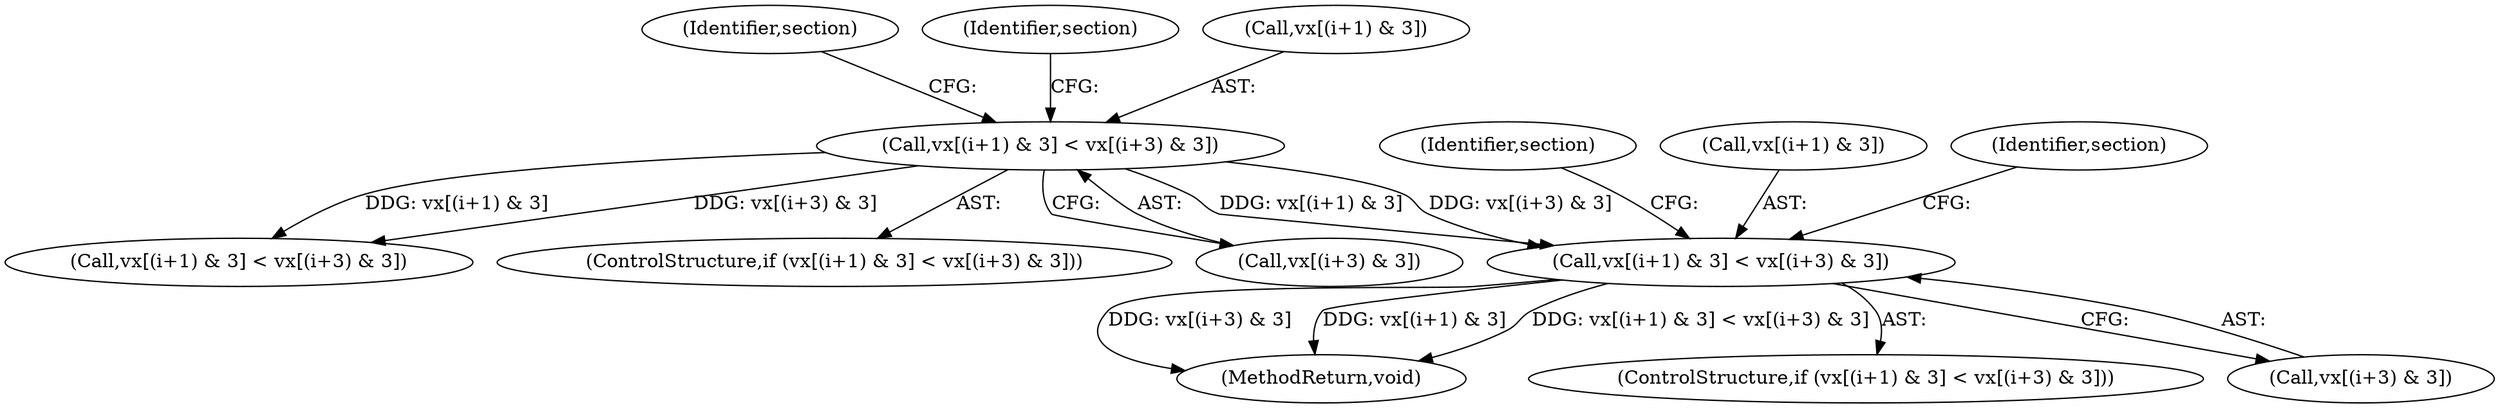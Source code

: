 digraph "0_poppler_a9b8ab4657dec65b8b86c225d12c533ad7e984e2@array" {
"1001022" [label="(Call,vx[(i+1) & 3] < vx[(i+3) & 3])"];
"1000888" [label="(Call,vx[(i+1) & 3] < vx[(i+3) & 3])"];
"1000943" [label="(Identifier,section)"];
"1001083" [label="(Identifier,section)"];
"1001774" [label="(MethodReturn,void)"];
"1000907" [label="(Identifier,section)"];
"1001153" [label="(Call,vx[(i+1) & 3] < vx[(i+3) & 3])"];
"1001021" [label="(ControlStructure,if (vx[(i+1) & 3] < vx[(i+3) & 3]))"];
"1001022" [label="(Call,vx[(i+1) & 3] < vx[(i+3) & 3])"];
"1000888" [label="(Call,vx[(i+1) & 3] < vx[(i+3) & 3])"];
"1000887" [label="(ControlStructure,if (vx[(i+1) & 3] < vx[(i+3) & 3]))"];
"1001023" [label="(Call,vx[(i+1) & 3])"];
"1001030" [label="(Call,vx[(i+3) & 3])"];
"1001041" [label="(Identifier,section)"];
"1000896" [label="(Call,vx[(i+3) & 3])"];
"1000889" [label="(Call,vx[(i+1) & 3])"];
"1001022" -> "1001021"  [label="AST: "];
"1001022" -> "1001030"  [label="CFG: "];
"1001023" -> "1001022"  [label="AST: "];
"1001030" -> "1001022"  [label="AST: "];
"1001041" -> "1001022"  [label="CFG: "];
"1001083" -> "1001022"  [label="CFG: "];
"1001022" -> "1001774"  [label="DDG: vx[(i+3) & 3]"];
"1001022" -> "1001774"  [label="DDG: vx[(i+1) & 3]"];
"1001022" -> "1001774"  [label="DDG: vx[(i+1) & 3] < vx[(i+3) & 3]"];
"1000888" -> "1001022"  [label="DDG: vx[(i+1) & 3]"];
"1000888" -> "1001022"  [label="DDG: vx[(i+3) & 3]"];
"1000888" -> "1000887"  [label="AST: "];
"1000888" -> "1000896"  [label="CFG: "];
"1000889" -> "1000888"  [label="AST: "];
"1000896" -> "1000888"  [label="AST: "];
"1000907" -> "1000888"  [label="CFG: "];
"1000943" -> "1000888"  [label="CFG: "];
"1000888" -> "1001153"  [label="DDG: vx[(i+1) & 3]"];
"1000888" -> "1001153"  [label="DDG: vx[(i+3) & 3]"];
}
